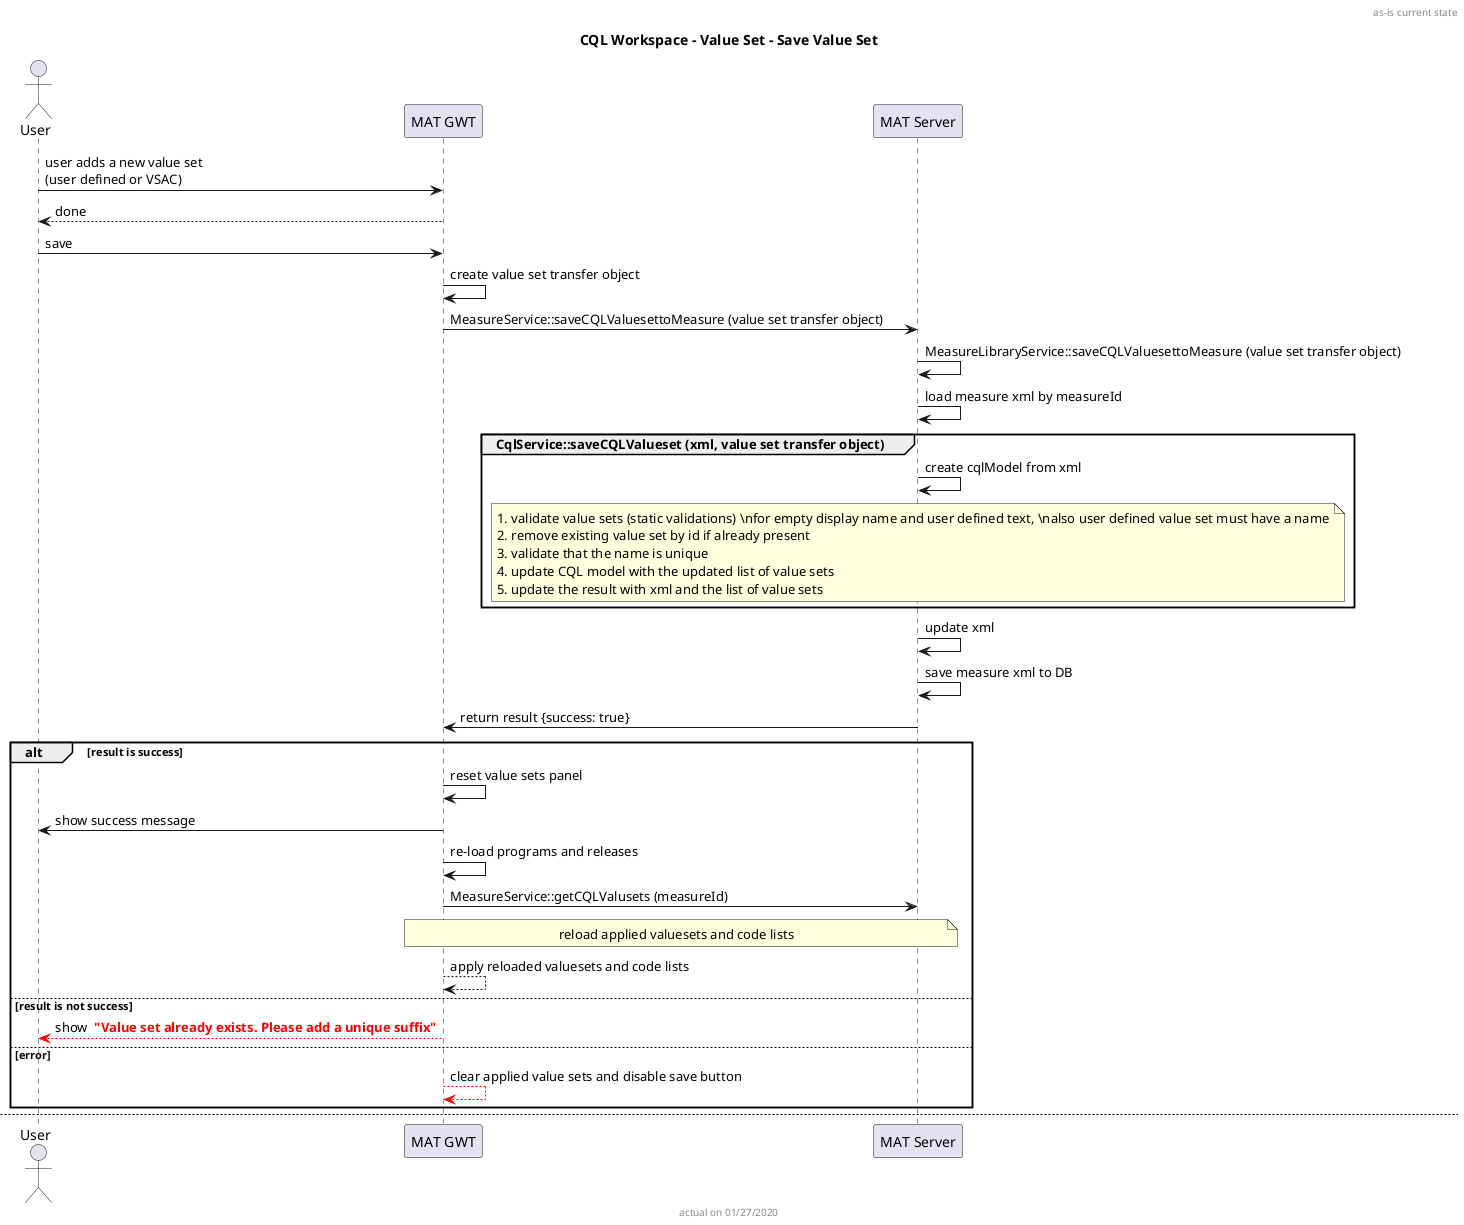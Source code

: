 @startuml
header as-is current state

actor User order 10
participant "MAT GWT" as gwt order 20
participant "MAT Server" as srv order 30

title CQL Workspace - Value Set - Save Value Set
User -> gwt: user adds a new value set \n(user defined or VSAC)
gwt --> User: done
User -> gwt: save
gwt -> gwt: create value set transfer object
gwt -> srv: MeasureService::saveCQLValuesettoMeasure (value set transfer object)
srv -> srv: MeasureLibraryService::saveCQLValuesettoMeasure (value set transfer object)
srv -> srv: load measure xml by measureId
group CqlService::saveCQLValueset (xml, value set transfer object)
    srv -> srv: create cqlModel from xml
    note over srv
        # validate value sets (static validations) \nfor empty display name and user defined text, \nalso user defined value set must have a name
        # remove existing value set by id if already present
        # validate that the name is unique
        # update CQL model with the updated list of value sets
        # update the result with xml and the list of value sets
    end note
end
srv -> srv: update xml
srv -> srv: save measure xml to DB
srv -> gwt: return result {success: true}

alt result is success
    gwt -> gwt: reset value sets panel
    gwt -> User: show success message
    gwt -> gwt: re-load programs and releases
    gwt -> srv: MeasureService::getCQLValusets (measureId)
    note over gwt, srv
        reload applied valuesets and code lists
    end note
    gwt --> gwt: apply reloaded valuesets and code lists
else result is not success
    gwt --[#red]> User: show <b><color #RED> "Value set already exists. Please add a unique suffix"
else error
    gwt --[#red]> gwt: clear applied value sets and disable save button
end


'------------------------------------------------------
' checkAndDeleteValueSet();
newpage CQL Workspace - Value Set - Delete
User -> gwt: Delete value set, [confirmation == Yes]
gwt -> srv: MeasureService::getCQLAppliedQDMFromMeasureXml (measureId)
srv -> srv: MeasureLibraryService::getCQLAppliedQDMFromMeasureXml (measureId)
srv -> srv: CqlService::getCQLValusets
note over srv
    # load xml from the DB by measureId
    # parse CQL model
    # return value sets and codes sorted by name
end note
srv --> gwt : value sets and codes sorted by name
gwt -> gwt: clear applied value sets table
gwt -> gwt: add values sets from the result, \nskip OID 419099009, 21112-8\nskip value sets with type == code
gwt -> gwt: iterate over applied value sets and remove selected to be removed by UUID
gwt -> srv: MeasureService :: deleteValueSet (value set to delete Id, measure Id)
srv -> srv: MeasureLibraryService :: deleteValueSet (value set to delete Id, measure Id)
srv -> srv: load xml from the DB by measureId,\nuse CqlService to parse CQL model and remove the value set from CQL model and xml
srv --> gwt: removed
gwt -> srv: MeasureService::getCQLValusets (measureId)
note over gwt, srv
    reload applied valuesets and code lists
end note
gwt --> gwt: apply reloaded valuesets and code lists
gwt -> User: Show "Value Set has been removed successfully"

footer actual on 01/27/2020

@enduml